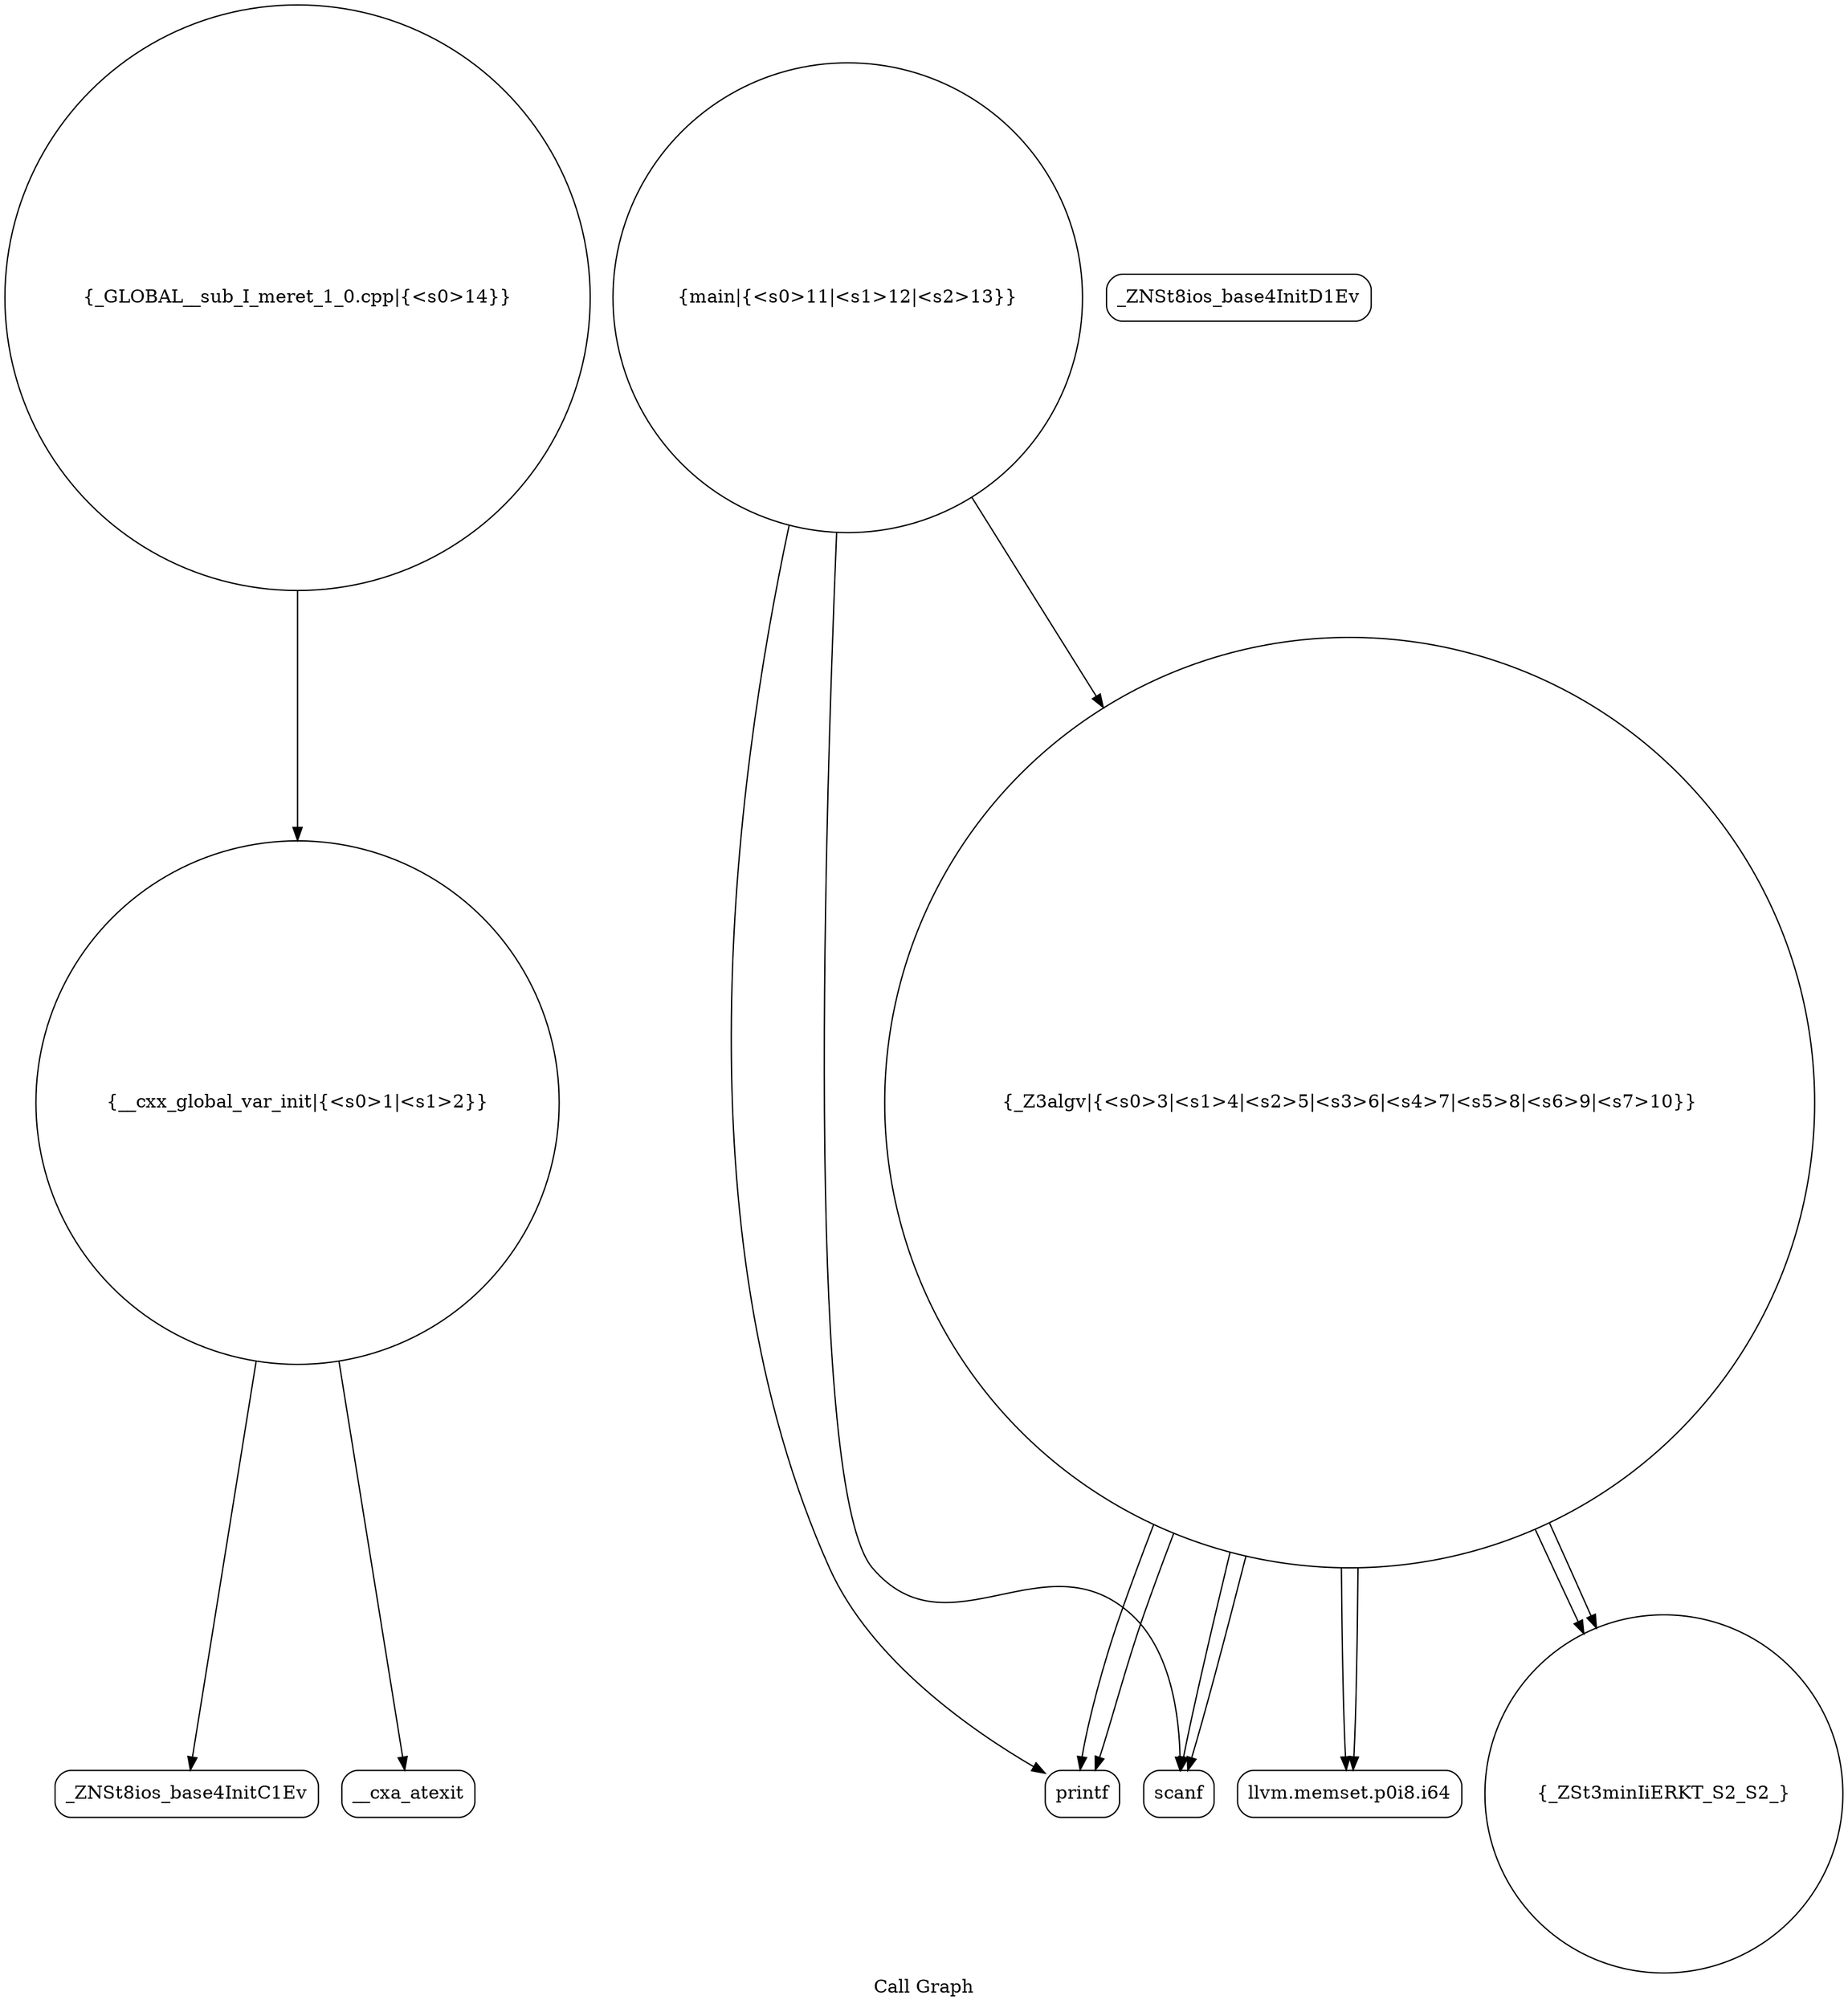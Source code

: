 digraph "Call Graph" {
	label="Call Graph";

	Node0x563e7af51120 [shape=record,shape=circle,label="{__cxx_global_var_init|{<s0>1|<s1>2}}"];
	Node0x563e7af51120:s0 -> Node0x563e7af515b0[color=black];
	Node0x563e7af51120:s1 -> Node0x563e7af516b0[color=black];
	Node0x563e7af518b0 [shape=record,shape=Mrecord,label="{printf}"];
	Node0x563e7af51630 [shape=record,shape=Mrecord,label="{_ZNSt8ios_base4InitD1Ev}"];
	Node0x563e7af519b0 [shape=record,shape=circle,label="{main|{<s0>11|<s1>12|<s2>13}}"];
	Node0x563e7af519b0:s0 -> Node0x563e7af517b0[color=black];
	Node0x563e7af519b0:s1 -> Node0x563e7af518b0[color=black];
	Node0x563e7af519b0:s2 -> Node0x563e7af51730[color=black];
	Node0x563e7af51730 [shape=record,shape=circle,label="{_Z3algv|{<s0>3|<s1>4|<s2>5|<s3>6|<s4>7|<s5>8|<s6>9|<s7>10}}"];
	Node0x563e7af51730:s0 -> Node0x563e7af517b0[color=black];
	Node0x563e7af51730:s1 -> Node0x563e7af51830[color=black];
	Node0x563e7af51730:s2 -> Node0x563e7af51830[color=black];
	Node0x563e7af51730:s3 -> Node0x563e7af517b0[color=black];
	Node0x563e7af51730:s4 -> Node0x563e7af518b0[color=black];
	Node0x563e7af51730:s5 -> Node0x563e7af51930[color=black];
	Node0x563e7af51730:s6 -> Node0x563e7af51930[color=black];
	Node0x563e7af51730:s7 -> Node0x563e7af518b0[color=black];
	Node0x563e7af51830 [shape=record,shape=Mrecord,label="{llvm.memset.p0i8.i64}"];
	Node0x563e7af515b0 [shape=record,shape=Mrecord,label="{_ZNSt8ios_base4InitC1Ev}"];
	Node0x563e7af51930 [shape=record,shape=circle,label="{_ZSt3minIiERKT_S2_S2_}"];
	Node0x563e7af516b0 [shape=record,shape=Mrecord,label="{__cxa_atexit}"];
	Node0x563e7af51a30 [shape=record,shape=circle,label="{_GLOBAL__sub_I_meret_1_0.cpp|{<s0>14}}"];
	Node0x563e7af51a30:s0 -> Node0x563e7af51120[color=black];
	Node0x563e7af517b0 [shape=record,shape=Mrecord,label="{scanf}"];
}
